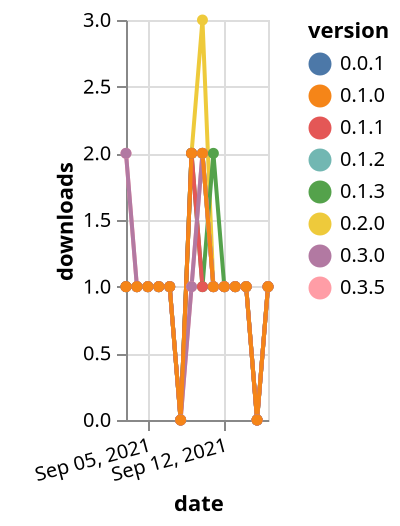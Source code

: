 {"$schema": "https://vega.github.io/schema/vega-lite/v5.json", "description": "A simple bar chart with embedded data.", "data": {"values": [{"date": "2021-09-03", "total": 262, "delta": 1, "version": "0.2.0"}, {"date": "2021-09-04", "total": 263, "delta": 1, "version": "0.2.0"}, {"date": "2021-09-05", "total": 264, "delta": 1, "version": "0.2.0"}, {"date": "2021-09-06", "total": 265, "delta": 1, "version": "0.2.0"}, {"date": "2021-09-07", "total": 266, "delta": 1, "version": "0.2.0"}, {"date": "2021-09-08", "total": 266, "delta": 0, "version": "0.2.0"}, {"date": "2021-09-09", "total": 268, "delta": 2, "version": "0.2.0"}, {"date": "2021-09-10", "total": 271, "delta": 3, "version": "0.2.0"}, {"date": "2021-09-11", "total": 272, "delta": 1, "version": "0.2.0"}, {"date": "2021-09-12", "total": 273, "delta": 1, "version": "0.2.0"}, {"date": "2021-09-13", "total": 274, "delta": 1, "version": "0.2.0"}, {"date": "2021-09-14", "total": 275, "delta": 1, "version": "0.2.0"}, {"date": "2021-09-15", "total": 275, "delta": 0, "version": "0.2.0"}, {"date": "2021-09-16", "total": 276, "delta": 1, "version": "0.2.0"}, {"date": "2021-09-03", "total": 456, "delta": 1, "version": "0.1.3"}, {"date": "2021-09-04", "total": 457, "delta": 1, "version": "0.1.3"}, {"date": "2021-09-05", "total": 458, "delta": 1, "version": "0.1.3"}, {"date": "2021-09-06", "total": 459, "delta": 1, "version": "0.1.3"}, {"date": "2021-09-07", "total": 460, "delta": 1, "version": "0.1.3"}, {"date": "2021-09-08", "total": 460, "delta": 0, "version": "0.1.3"}, {"date": "2021-09-09", "total": 462, "delta": 2, "version": "0.1.3"}, {"date": "2021-09-10", "total": 463, "delta": 1, "version": "0.1.3"}, {"date": "2021-09-11", "total": 465, "delta": 2, "version": "0.1.3"}, {"date": "2021-09-12", "total": 466, "delta": 1, "version": "0.1.3"}, {"date": "2021-09-13", "total": 467, "delta": 1, "version": "0.1.3"}, {"date": "2021-09-14", "total": 468, "delta": 1, "version": "0.1.3"}, {"date": "2021-09-15", "total": 468, "delta": 0, "version": "0.1.3"}, {"date": "2021-09-16", "total": 469, "delta": 1, "version": "0.1.3"}, {"date": "2021-09-03", "total": 199, "delta": 1, "version": "0.1.2"}, {"date": "2021-09-04", "total": 200, "delta": 1, "version": "0.1.2"}, {"date": "2021-09-05", "total": 201, "delta": 1, "version": "0.1.2"}, {"date": "2021-09-06", "total": 202, "delta": 1, "version": "0.1.2"}, {"date": "2021-09-07", "total": 203, "delta": 1, "version": "0.1.2"}, {"date": "2021-09-08", "total": 203, "delta": 0, "version": "0.1.2"}, {"date": "2021-09-09", "total": 205, "delta": 2, "version": "0.1.2"}, {"date": "2021-09-10", "total": 207, "delta": 2, "version": "0.1.2"}, {"date": "2021-09-11", "total": 208, "delta": 1, "version": "0.1.2"}, {"date": "2021-09-12", "total": 209, "delta": 1, "version": "0.1.2"}, {"date": "2021-09-13", "total": 210, "delta": 1, "version": "0.1.2"}, {"date": "2021-09-14", "total": 211, "delta": 1, "version": "0.1.2"}, {"date": "2021-09-15", "total": 211, "delta": 0, "version": "0.1.2"}, {"date": "2021-09-16", "total": 212, "delta": 1, "version": "0.1.2"}, {"date": "2021-09-03", "total": 239, "delta": 1, "version": "0.0.1"}, {"date": "2021-09-04", "total": 240, "delta": 1, "version": "0.0.1"}, {"date": "2021-09-05", "total": 241, "delta": 1, "version": "0.0.1"}, {"date": "2021-09-06", "total": 242, "delta": 1, "version": "0.0.1"}, {"date": "2021-09-07", "total": 243, "delta": 1, "version": "0.0.1"}, {"date": "2021-09-08", "total": 243, "delta": 0, "version": "0.0.1"}, {"date": "2021-09-09", "total": 245, "delta": 2, "version": "0.0.1"}, {"date": "2021-09-10", "total": 247, "delta": 2, "version": "0.0.1"}, {"date": "2021-09-11", "total": 248, "delta": 1, "version": "0.0.1"}, {"date": "2021-09-12", "total": 249, "delta": 1, "version": "0.0.1"}, {"date": "2021-09-13", "total": 250, "delta": 1, "version": "0.0.1"}, {"date": "2021-09-14", "total": 251, "delta": 1, "version": "0.0.1"}, {"date": "2021-09-15", "total": 251, "delta": 0, "version": "0.0.1"}, {"date": "2021-09-16", "total": 252, "delta": 1, "version": "0.0.1"}, {"date": "2021-09-03", "total": 117, "delta": 2, "version": "0.3.5"}, {"date": "2021-09-04", "total": 118, "delta": 1, "version": "0.3.5"}, {"date": "2021-09-05", "total": 119, "delta": 1, "version": "0.3.5"}, {"date": "2021-09-06", "total": 120, "delta": 1, "version": "0.3.5"}, {"date": "2021-09-07", "total": 121, "delta": 1, "version": "0.3.5"}, {"date": "2021-09-08", "total": 121, "delta": 0, "version": "0.3.5"}, {"date": "2021-09-09", "total": 122, "delta": 1, "version": "0.3.5"}, {"date": "2021-09-10", "total": 124, "delta": 2, "version": "0.3.5"}, {"date": "2021-09-11", "total": 125, "delta": 1, "version": "0.3.5"}, {"date": "2021-09-12", "total": 126, "delta": 1, "version": "0.3.5"}, {"date": "2021-09-13", "total": 127, "delta": 1, "version": "0.3.5"}, {"date": "2021-09-14", "total": 128, "delta": 1, "version": "0.3.5"}, {"date": "2021-09-15", "total": 128, "delta": 0, "version": "0.3.5"}, {"date": "2021-09-16", "total": 129, "delta": 1, "version": "0.3.5"}, {"date": "2021-09-03", "total": 224, "delta": 1, "version": "0.1.1"}, {"date": "2021-09-04", "total": 225, "delta": 1, "version": "0.1.1"}, {"date": "2021-09-05", "total": 226, "delta": 1, "version": "0.1.1"}, {"date": "2021-09-06", "total": 227, "delta": 1, "version": "0.1.1"}, {"date": "2021-09-07", "total": 228, "delta": 1, "version": "0.1.1"}, {"date": "2021-09-08", "total": 228, "delta": 0, "version": "0.1.1"}, {"date": "2021-09-09", "total": 230, "delta": 2, "version": "0.1.1"}, {"date": "2021-09-10", "total": 231, "delta": 1, "version": "0.1.1"}, {"date": "2021-09-11", "total": 232, "delta": 1, "version": "0.1.1"}, {"date": "2021-09-12", "total": 233, "delta": 1, "version": "0.1.1"}, {"date": "2021-09-13", "total": 234, "delta": 1, "version": "0.1.1"}, {"date": "2021-09-14", "total": 235, "delta": 1, "version": "0.1.1"}, {"date": "2021-09-15", "total": 235, "delta": 0, "version": "0.1.1"}, {"date": "2021-09-16", "total": 236, "delta": 1, "version": "0.1.1"}, {"date": "2021-09-03", "total": 117, "delta": 2, "version": "0.3.0"}, {"date": "2021-09-04", "total": 118, "delta": 1, "version": "0.3.0"}, {"date": "2021-09-05", "total": 119, "delta": 1, "version": "0.3.0"}, {"date": "2021-09-06", "total": 120, "delta": 1, "version": "0.3.0"}, {"date": "2021-09-07", "total": 121, "delta": 1, "version": "0.3.0"}, {"date": "2021-09-08", "total": 121, "delta": 0, "version": "0.3.0"}, {"date": "2021-09-09", "total": 122, "delta": 1, "version": "0.3.0"}, {"date": "2021-09-10", "total": 124, "delta": 2, "version": "0.3.0"}, {"date": "2021-09-11", "total": 125, "delta": 1, "version": "0.3.0"}, {"date": "2021-09-12", "total": 126, "delta": 1, "version": "0.3.0"}, {"date": "2021-09-13", "total": 127, "delta": 1, "version": "0.3.0"}, {"date": "2021-09-14", "total": 128, "delta": 1, "version": "0.3.0"}, {"date": "2021-09-15", "total": 128, "delta": 0, "version": "0.3.0"}, {"date": "2021-09-16", "total": 129, "delta": 1, "version": "0.3.0"}, {"date": "2021-09-03", "total": 244, "delta": 1, "version": "0.1.0"}, {"date": "2021-09-04", "total": 245, "delta": 1, "version": "0.1.0"}, {"date": "2021-09-05", "total": 246, "delta": 1, "version": "0.1.0"}, {"date": "2021-09-06", "total": 247, "delta": 1, "version": "0.1.0"}, {"date": "2021-09-07", "total": 248, "delta": 1, "version": "0.1.0"}, {"date": "2021-09-08", "total": 248, "delta": 0, "version": "0.1.0"}, {"date": "2021-09-09", "total": 250, "delta": 2, "version": "0.1.0"}, {"date": "2021-09-10", "total": 252, "delta": 2, "version": "0.1.0"}, {"date": "2021-09-11", "total": 253, "delta": 1, "version": "0.1.0"}, {"date": "2021-09-12", "total": 254, "delta": 1, "version": "0.1.0"}, {"date": "2021-09-13", "total": 255, "delta": 1, "version": "0.1.0"}, {"date": "2021-09-14", "total": 256, "delta": 1, "version": "0.1.0"}, {"date": "2021-09-15", "total": 256, "delta": 0, "version": "0.1.0"}, {"date": "2021-09-16", "total": 257, "delta": 1, "version": "0.1.0"}]}, "width": "container", "mark": {"type": "line", "point": {"filled": true}}, "encoding": {"x": {"field": "date", "type": "temporal", "timeUnit": "yearmonthdate", "title": "date", "axis": {"labelAngle": -15}}, "y": {"field": "delta", "type": "quantitative", "title": "downloads"}, "color": {"field": "version", "type": "nominal"}, "tooltip": {"field": "delta"}}}